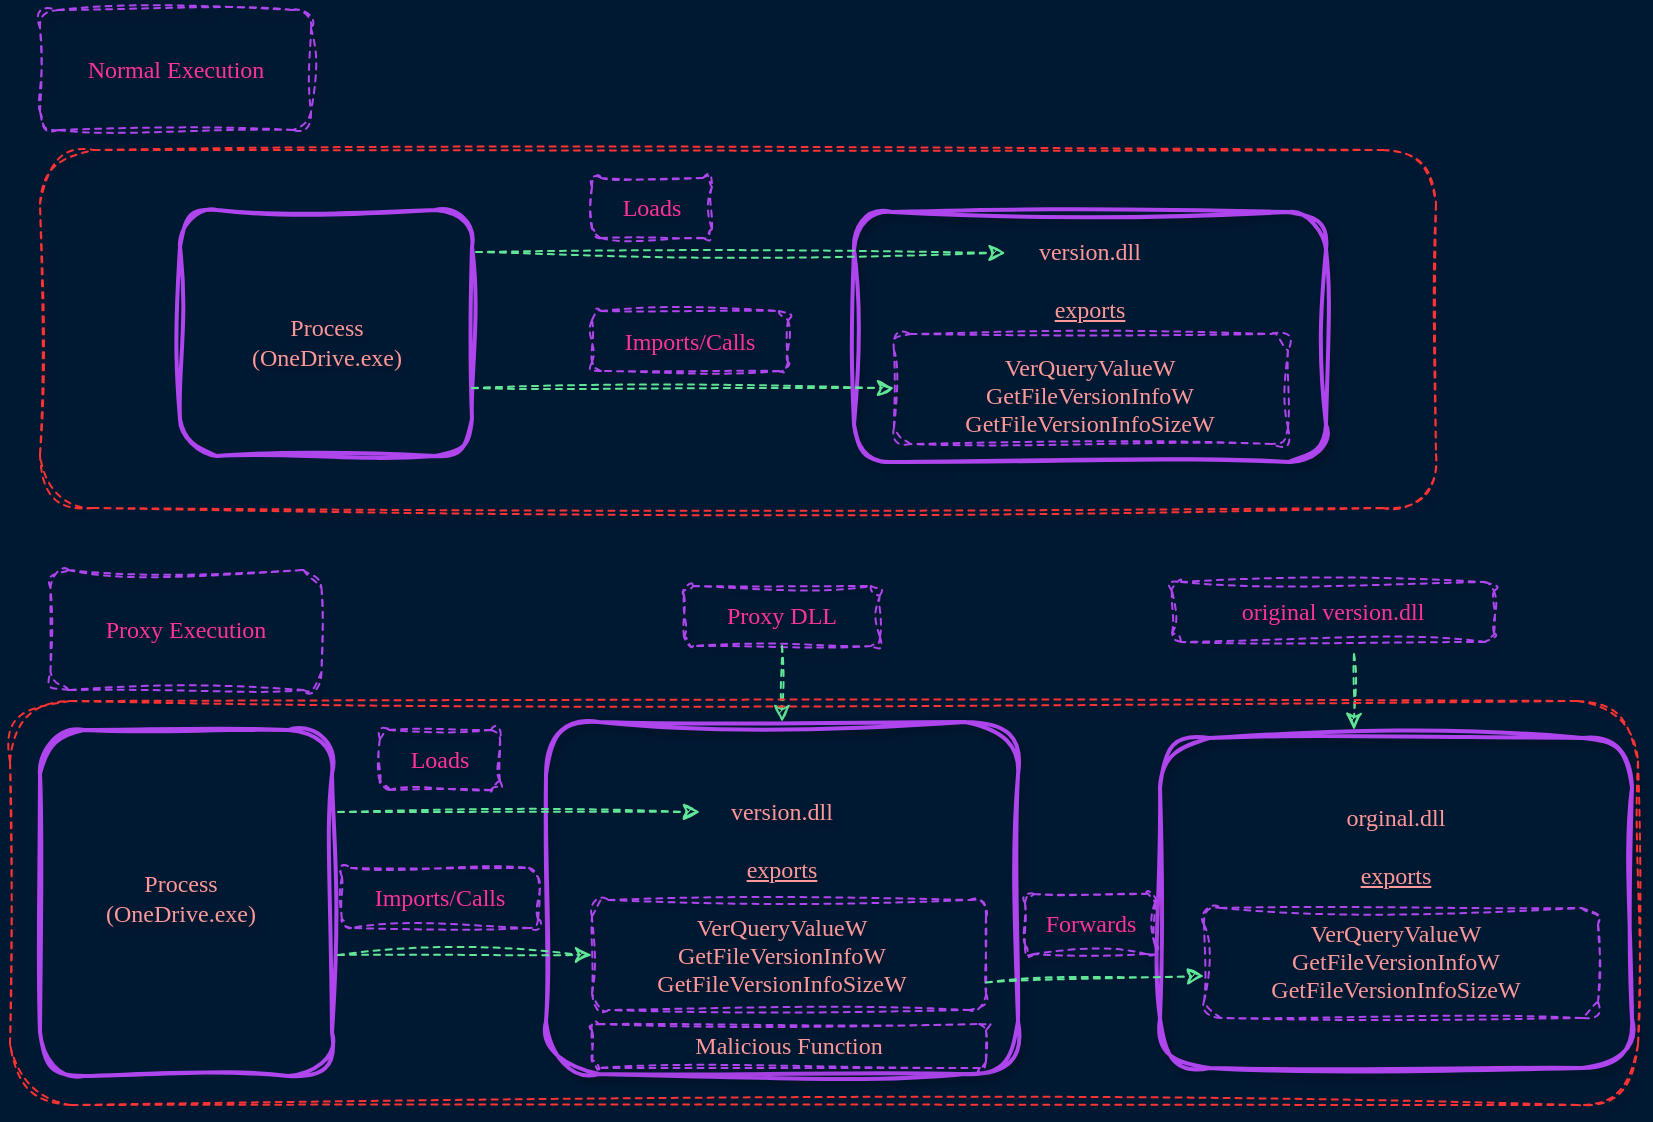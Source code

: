 <mxfile version="24.7.16">
  <diagram name="Page-1" id="5QD_O31o0pyzWz7ObHfo">
    <mxGraphModel dx="1434" dy="819" grid="0" gridSize="10" guides="1" tooltips="1" connect="1" arrows="1" fold="1" page="1" pageScale="1" pageWidth="850" pageHeight="1100" background="#001933" math="0" shadow="0">
      <root>
        <mxCell id="0" />
        <mxCell id="1" parent="0" />
        <mxCell id="PL87Uc_Rq2B-KHmNzyDa-1" value="" style="rounded=1;whiteSpace=wrap;html=1;fillColor=none;strokeColor=#AF45ED;strokeWidth=2;labelBackgroundColor=none;fontColor=#095C86;sketch=1;curveFitting=1;jiggle=2;" parent="1" vertex="1">
          <mxGeometry x="121" y="167" width="146" height="123" as="geometry" />
        </mxCell>
        <mxCell id="PL87Uc_Rq2B-KHmNzyDa-6" value="&lt;font color=&quot;#ff9999&quot; face=&quot;Garamond&quot;&gt;version.dll&lt;/font&gt;&lt;div&gt;&lt;font color=&quot;#ff9999&quot; face=&quot;Garamond&quot;&gt;&lt;br&gt;&lt;/font&gt;&lt;div&gt;&lt;font color=&quot;#ff9999&quot; face=&quot;Garamond&quot;&gt;&lt;u&gt;exports&lt;/u&gt;&lt;/font&gt;&lt;/div&gt;&lt;div&gt;&lt;span style=&quot;background-color: initial;&quot;&gt;&lt;font color=&quot;#ff9999&quot; face=&quot;Garamond&quot;&gt;&lt;br&gt;&lt;/font&gt;&lt;/span&gt;&lt;/div&gt;&lt;div&gt;&lt;span style=&quot;background-color: initial;&quot;&gt;&lt;font color=&quot;#ff9999&quot; face=&quot;Garamond&quot;&gt;VerQueryValueW&lt;/font&gt;&lt;/span&gt;&lt;/div&gt;&lt;div&gt;&lt;font color=&quot;#ff9999&quot; face=&quot;Garamond&quot;&gt;GetFileVersionInfoW&lt;/font&gt;&lt;/div&gt;&lt;div&gt;&lt;font color=&quot;#ff9999&quot; face=&quot;Garamond&quot;&gt;GetFileVersionInfoSizeW&lt;/font&gt;&lt;/div&gt;&lt;/div&gt;" style="rounded=1;whiteSpace=wrap;html=1;fillColor=none;strokeColor=#AF45ED;strokeWidth=2;glass=1;shadow=1;labelBackgroundColor=none;fontColor=#095C86;sketch=1;curveFitting=1;jiggle=2;" parent="1" vertex="1">
          <mxGeometry x="458" y="168" width="236" height="125" as="geometry" />
        </mxCell>
        <mxCell id="PL87Uc_Rq2B-KHmNzyDa-7" value="&lt;font&gt;Process&lt;br&gt;(OneDrive.exe)&lt;/font&gt;" style="text;html=1;align=center;verticalAlign=middle;whiteSpace=wrap;rounded=1;fontFamily=Garamond;textShadow=1;glass=1;shadow=1;labelBackgroundColor=none;fontColor=#FF9999;sketch=1;curveFitting=1;jiggle=2;" parent="1" vertex="1">
          <mxGeometry x="133.5" y="217.5" width="121" height="30" as="geometry" />
        </mxCell>
        <mxCell id="GJUrVeCOSDlDtuk8vVQv-1" value="" style="rounded=1;whiteSpace=wrap;html=1;fillColor=none;dashed=1;strokeColor=#AF45ED;glass=1;shadow=1;fontFamily=Garamond;labelBackgroundColor=none;fontColor=#FF9999;sketch=1;curveFitting=1;jiggle=2;" vertex="1" parent="1">
          <mxGeometry x="478" y="229" width="197" height="55" as="geometry" />
        </mxCell>
        <mxCell id="GJUrVeCOSDlDtuk8vVQv-2" value="" style="endArrow=classic;html=1;rounded=0;entryX=0.321;entryY=0.164;entryDx=0;entryDy=0;entryPerimeter=0;dashed=1;strokeColor=#60E696;labelBackgroundColor=none;fontColor=default;sketch=1;curveFitting=1;jiggle=2;" edge="1" parent="1" target="PL87Uc_Rq2B-KHmNzyDa-6">
          <mxGeometry width="50" height="50" relative="1" as="geometry">
            <mxPoint x="269" y="188" as="sourcePoint" />
            <mxPoint x="364" y="188" as="targetPoint" />
          </mxGeometry>
        </mxCell>
        <mxCell id="GJUrVeCOSDlDtuk8vVQv-3" value="" style="endArrow=classic;html=1;rounded=0;dashed=1;strokeColor=#60E696;labelBackgroundColor=none;fontColor=default;sketch=1;curveFitting=1;jiggle=2;" edge="1" parent="1">
          <mxGeometry width="50" height="50" relative="1" as="geometry">
            <mxPoint x="267" y="256" as="sourcePoint" />
            <mxPoint x="478" y="256" as="targetPoint" />
          </mxGeometry>
        </mxCell>
        <mxCell id="GJUrVeCOSDlDtuk8vVQv-4" value="Loads" style="text;html=1;align=center;verticalAlign=middle;whiteSpace=wrap;rounded=1;dashed=1;fillColor=none;strokeColor=#AF45ED;fontColor=#FF3399;textShadow=1;glass=1;shadow=1;fontFamily=Garamond;labelBackgroundColor=none;sketch=1;curveFitting=1;jiggle=2;" vertex="1" parent="1">
          <mxGeometry x="327" y="151" width="60" height="30" as="geometry" />
        </mxCell>
        <mxCell id="GJUrVeCOSDlDtuk8vVQv-5" value="Imports/Calls" style="text;html=1;align=center;verticalAlign=middle;whiteSpace=wrap;rounded=1;fillColor=none;strokeColor=#AF45ED;fontColor=#FF3399;textShadow=1;dashed=1;glass=1;shadow=1;fontFamily=Garamond;labelBackgroundColor=none;sketch=1;curveFitting=1;jiggle=2;" vertex="1" parent="1">
          <mxGeometry x="327" y="217.5" width="98" height="30" as="geometry" />
        </mxCell>
        <mxCell id="GJUrVeCOSDlDtuk8vVQv-6" value="Normal Execution" style="rounded=1;whiteSpace=wrap;html=1;fillColor=none;strokeColor=#AF45ED;fontColor=#FF3399;dashed=1;glass=1;shadow=1;fontFamily=Garamond;labelBackgroundColor=none;sketch=1;curveFitting=1;jiggle=2;" vertex="1" parent="1">
          <mxGeometry x="51" y="67" width="135.5" height="60" as="geometry" />
        </mxCell>
        <mxCell id="GJUrVeCOSDlDtuk8vVQv-7" value="Proxy Execution" style="rounded=1;whiteSpace=wrap;html=1;fillColor=none;strokeColor=#AF45ED;fontColor=#FF3399;dashed=1;glass=1;shadow=1;fontFamily=Garamond;labelBackgroundColor=none;sketch=1;curveFitting=1;jiggle=2;" vertex="1" parent="1">
          <mxGeometry x="56.25" y="347" width="135.5" height="60" as="geometry" />
        </mxCell>
        <mxCell id="GJUrVeCOSDlDtuk8vVQv-8" value="" style="rounded=1;whiteSpace=wrap;html=1;sketch=1;hachureGap=4;jiggle=2;curveFitting=1;fontFamily=Architects Daughter;fontSource=https%3A%2F%2Ffonts.googleapis.com%2Fcss%3Ffamily%3DArchitects%2BDaughter;fillColor=none;dashed=1;glass=1;shadow=1;strokeColor=#FF3333;" vertex="1" parent="1">
          <mxGeometry x="51" y="137" width="698" height="179" as="geometry" />
        </mxCell>
        <mxCell id="GJUrVeCOSDlDtuk8vVQv-11" value="" style="rounded=1;whiteSpace=wrap;html=1;fillColor=none;strokeColor=#AF45ED;strokeWidth=2;labelBackgroundColor=none;fontColor=#095C86;sketch=1;curveFitting=1;jiggle=2;" vertex="1" parent="1">
          <mxGeometry x="51" y="427" width="146" height="173" as="geometry" />
        </mxCell>
        <mxCell id="GJUrVeCOSDlDtuk8vVQv-12" value="&lt;font color=&quot;#ff9999&quot; face=&quot;Garamond&quot;&gt;orginal.dll&lt;/font&gt;&lt;div&gt;&lt;font color=&quot;#ff9999&quot; face=&quot;Garamond&quot;&gt;&lt;br&gt;&lt;/font&gt;&lt;div&gt;&lt;font color=&quot;#ff9999&quot; face=&quot;Garamond&quot;&gt;&lt;u&gt;exports&lt;/u&gt;&lt;/font&gt;&lt;/div&gt;&lt;div&gt;&lt;span style=&quot;background-color: initial;&quot;&gt;&lt;font color=&quot;#ff9999&quot; face=&quot;Garamond&quot;&gt;&lt;br&gt;&lt;/font&gt;&lt;/span&gt;&lt;/div&gt;&lt;div&gt;&lt;span style=&quot;background-color: initial;&quot;&gt;&lt;font color=&quot;#ff9999&quot; face=&quot;Garamond&quot;&gt;VerQueryValueW&lt;/font&gt;&lt;/span&gt;&lt;/div&gt;&lt;div&gt;&lt;font color=&quot;#ff9999&quot; face=&quot;Garamond&quot;&gt;GetFileVersionInfoW&lt;/font&gt;&lt;/div&gt;&lt;div&gt;&lt;font color=&quot;#ff9999&quot; face=&quot;Garamond&quot;&gt;GetFileVersionInfoSizeW&lt;/font&gt;&lt;/div&gt;&lt;/div&gt;" style="rounded=1;whiteSpace=wrap;html=1;fillColor=none;strokeColor=#AF45ED;strokeWidth=2;glass=1;shadow=1;labelBackgroundColor=none;fontColor=#095C86;sketch=1;curveFitting=1;jiggle=2;" vertex="1" parent="1">
          <mxGeometry x="611" y="431" width="236" height="165" as="geometry" />
        </mxCell>
        <mxCell id="GJUrVeCOSDlDtuk8vVQv-13" value="&lt;font&gt;Process&lt;br&gt;(OneDrive.exe)&lt;/font&gt;" style="text;html=1;align=center;verticalAlign=middle;whiteSpace=wrap;rounded=1;fontFamily=Garamond;textShadow=1;glass=1;shadow=1;labelBackgroundColor=none;fontColor=#FF9999;sketch=1;curveFitting=1;jiggle=2;" vertex="1" parent="1">
          <mxGeometry x="61" y="496" width="121" height="30" as="geometry" />
        </mxCell>
        <mxCell id="GJUrVeCOSDlDtuk8vVQv-14" value="&lt;font color=&quot;#ff9999&quot; face=&quot;Garamond&quot;&gt;version.dll&lt;/font&gt;&lt;div&gt;&lt;font color=&quot;#ff9999&quot; face=&quot;Garamond&quot;&gt;&lt;br&gt;&lt;/font&gt;&lt;div&gt;&lt;font color=&quot;#ff9999&quot; face=&quot;Garamond&quot;&gt;&lt;u&gt;exports&lt;/u&gt;&lt;/font&gt;&lt;/div&gt;&lt;div&gt;&lt;span style=&quot;background-color: initial;&quot;&gt;&lt;font color=&quot;#ff9999&quot; face=&quot;Garamond&quot;&gt;&lt;br&gt;&lt;/font&gt;&lt;/span&gt;&lt;/div&gt;&lt;div&gt;&lt;span style=&quot;background-color: initial;&quot;&gt;&lt;font color=&quot;#ff9999&quot; face=&quot;Garamond&quot;&gt;VerQueryValueW&lt;/font&gt;&lt;/span&gt;&lt;/div&gt;&lt;div&gt;&lt;font color=&quot;#ff9999&quot; face=&quot;Garamond&quot;&gt;GetFileVersionInfoW&lt;/font&gt;&lt;/div&gt;&lt;div&gt;&lt;font color=&quot;#ff9999&quot; face=&quot;Garamond&quot;&gt;GetFileVersionInfoSizeW&lt;/font&gt;&lt;/div&gt;&lt;/div&gt;" style="rounded=1;whiteSpace=wrap;html=1;fillColor=none;strokeColor=#AF45ED;strokeWidth=2;glass=1;shadow=1;labelBackgroundColor=none;fontColor=#095C86;sketch=1;curveFitting=1;jiggle=2;textShadow=1;" vertex="1" parent="1">
          <mxGeometry x="304" y="423" width="236" height="176" as="geometry" />
        </mxCell>
        <mxCell id="GJUrVeCOSDlDtuk8vVQv-16" value="" style="endArrow=classic;html=1;rounded=0;dashed=1;strokeColor=#60E696;labelBackgroundColor=none;fontColor=default;sketch=1;curveFitting=1;jiggle=2;" edge="1" parent="1">
          <mxGeometry width="50" height="50" relative="1" as="geometry">
            <mxPoint x="200" y="468" as="sourcePoint" />
            <mxPoint x="381" y="468" as="targetPoint" />
          </mxGeometry>
        </mxCell>
        <mxCell id="GJUrVeCOSDlDtuk8vVQv-17" value="" style="endArrow=classic;html=1;rounded=0;dashed=1;strokeColor=#60E696;labelBackgroundColor=none;fontColor=default;sketch=1;curveFitting=1;jiggle=2;entryX=0;entryY=0.5;entryDx=0;entryDy=0;" edge="1" parent="1" target="GJUrVeCOSDlDtuk8vVQv-18">
          <mxGeometry width="50" height="50" relative="1" as="geometry">
            <mxPoint x="200" y="539.5" as="sourcePoint" />
            <mxPoint x="327" y="567" as="targetPoint" />
          </mxGeometry>
        </mxCell>
        <mxCell id="GJUrVeCOSDlDtuk8vVQv-18" value="" style="rounded=1;whiteSpace=wrap;html=1;fillColor=none;dashed=1;strokeColor=#AF45ED;glass=1;shadow=1;fontFamily=Garamond;labelBackgroundColor=none;fontColor=#FF9999;sketch=1;curveFitting=1;jiggle=2;" vertex="1" parent="1">
          <mxGeometry x="327" y="512" width="197" height="55" as="geometry" />
        </mxCell>
        <mxCell id="GJUrVeCOSDlDtuk8vVQv-19" value="Loads" style="text;html=1;align=center;verticalAlign=middle;whiteSpace=wrap;rounded=1;dashed=1;fillColor=none;strokeColor=#AF45ED;fontColor=#FF3399;textShadow=1;glass=1;shadow=1;fontFamily=Garamond;labelBackgroundColor=none;sketch=1;curveFitting=1;jiggle=2;" vertex="1" parent="1">
          <mxGeometry x="221" y="427" width="60" height="30" as="geometry" />
        </mxCell>
        <mxCell id="GJUrVeCOSDlDtuk8vVQv-20" value="Imports/Calls" style="text;html=1;align=center;verticalAlign=middle;whiteSpace=wrap;rounded=1;fillColor=none;strokeColor=#AF45ED;fontColor=#FF3399;textShadow=1;dashed=1;glass=1;shadow=1;fontFamily=Garamond;labelBackgroundColor=none;sketch=1;curveFitting=1;jiggle=2;" vertex="1" parent="1">
          <mxGeometry x="202" y="496" width="98" height="30" as="geometry" />
        </mxCell>
        <mxCell id="GJUrVeCOSDlDtuk8vVQv-22" value="" style="rounded=1;whiteSpace=wrap;html=1;fillColor=none;dashed=1;strokeColor=#AF45ED;glass=1;shadow=1;fontFamily=Garamond;labelBackgroundColor=none;fontColor=#FF9999;sketch=1;curveFitting=1;jiggle=2;" vertex="1" parent="1">
          <mxGeometry x="633" y="516" width="197" height="55" as="geometry" />
        </mxCell>
        <mxCell id="GJUrVeCOSDlDtuk8vVQv-23" value="Malicious Function" style="rounded=1;whiteSpace=wrap;html=1;fillColor=none;dashed=1;strokeColor=#AF45ED;glass=1;shadow=1;fontFamily=Garamond;labelBackgroundColor=none;fontColor=#FF9999;sketch=1;curveFitting=1;jiggle=2;" vertex="1" parent="1">
          <mxGeometry x="327" y="574" width="197" height="22" as="geometry" />
        </mxCell>
        <mxCell id="GJUrVeCOSDlDtuk8vVQv-25" value="Proxy DLL" style="text;html=1;align=center;verticalAlign=middle;whiteSpace=wrap;rounded=1;fillColor=none;strokeColor=#AF45ED;fontColor=#FF3399;textShadow=1;dashed=1;glass=1;shadow=1;fontFamily=Garamond;labelBackgroundColor=none;sketch=1;curveFitting=1;jiggle=2;" vertex="1" parent="1">
          <mxGeometry x="373" y="355" width="98" height="30" as="geometry" />
        </mxCell>
        <mxCell id="GJUrVeCOSDlDtuk8vVQv-26" value="" style="endArrow=classic;html=1;rounded=0;dashed=1;strokeColor=#60E696;labelBackgroundColor=none;fontColor=default;sketch=1;curveFitting=1;jiggle=2;entryX=0.5;entryY=0;entryDx=0;entryDy=0;exitX=0.5;exitY=1;exitDx=0;exitDy=0;" edge="1" parent="1" source="GJUrVeCOSDlDtuk8vVQv-25" target="GJUrVeCOSDlDtuk8vVQv-14">
          <mxGeometry width="50" height="50" relative="1" as="geometry">
            <mxPoint x="419" y="397" as="sourcePoint" />
            <mxPoint x="600" y="397" as="targetPoint" />
          </mxGeometry>
        </mxCell>
        <mxCell id="GJUrVeCOSDlDtuk8vVQv-27" value="" style="endArrow=classic;html=1;rounded=0;dashed=1;strokeColor=#60E696;labelBackgroundColor=none;fontColor=default;sketch=1;curveFitting=1;jiggle=2;entryX=0;entryY=0.5;entryDx=0;entryDy=0;exitX=1;exitY=0.75;exitDx=0;exitDy=0;" edge="1" parent="1" source="GJUrVeCOSDlDtuk8vVQv-18">
          <mxGeometry width="50" height="50" relative="1" as="geometry">
            <mxPoint x="524" y="546" as="sourcePoint" />
            <mxPoint x="633" y="550" as="targetPoint" />
          </mxGeometry>
        </mxCell>
        <mxCell id="GJUrVeCOSDlDtuk8vVQv-28" value="original version.dll" style="text;html=1;align=center;verticalAlign=middle;whiteSpace=wrap;rounded=1;fillColor=none;strokeColor=#AF45ED;fontColor=#FF3399;textShadow=1;dashed=1;glass=1;shadow=1;fontFamily=Garamond;labelBackgroundColor=none;sketch=1;curveFitting=1;jiggle=2;" vertex="1" parent="1">
          <mxGeometry x="617" y="353" width="161" height="30" as="geometry" />
        </mxCell>
        <mxCell id="GJUrVeCOSDlDtuk8vVQv-29" value="" style="endArrow=classic;html=1;rounded=0;dashed=1;strokeColor=#60E696;labelBackgroundColor=none;fontColor=default;sketch=1;curveFitting=1;jiggle=2;entryX=0.5;entryY=0;entryDx=0;entryDy=0;exitX=0.5;exitY=1;exitDx=0;exitDy=0;" edge="1" parent="1">
          <mxGeometry width="50" height="50" relative="1" as="geometry">
            <mxPoint x="708" y="389" as="sourcePoint" />
            <mxPoint x="708" y="427" as="targetPoint" />
          </mxGeometry>
        </mxCell>
        <mxCell id="GJUrVeCOSDlDtuk8vVQv-30" value="Forwards" style="text;html=1;align=center;verticalAlign=middle;whiteSpace=wrap;rounded=1;fillColor=none;strokeColor=#AF45ED;fontColor=#FF3399;textShadow=1;dashed=1;glass=1;shadow=1;fontFamily=Garamond;labelBackgroundColor=none;sketch=1;curveFitting=1;jiggle=2;" vertex="1" parent="1">
          <mxGeometry x="543.5" y="509" width="65" height="30" as="geometry" />
        </mxCell>
        <mxCell id="GJUrVeCOSDlDtuk8vVQv-31" value="" style="rounded=1;whiteSpace=wrap;html=1;sketch=1;hachureGap=4;jiggle=2;curveFitting=1;fontFamily=Architects Daughter;fontSource=https%3A%2F%2Ffonts.googleapis.com%2Fcss%3Ffamily%3DArchitects%2BDaughter;fillColor=none;dashed=1;glass=1;shadow=1;strokeColor=#FF3333;" vertex="1" parent="1">
          <mxGeometry x="36" y="412.5" width="814" height="202" as="geometry" />
        </mxCell>
      </root>
    </mxGraphModel>
  </diagram>
</mxfile>
